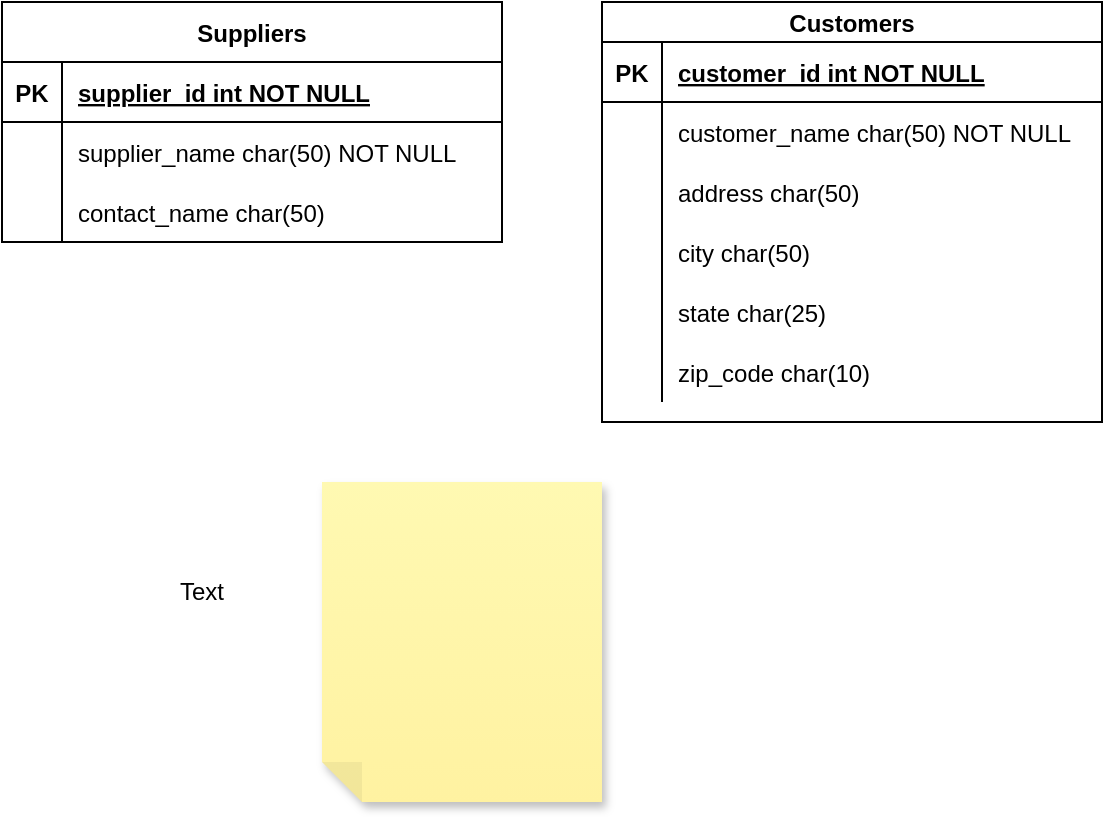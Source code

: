 <mxfile>
    <diagram name="第 1 页" id="lGzK6nqAaEhVrRTSABqw">
        <mxGraphModel dx="718" dy="696" grid="1" gridSize="10" guides="1" tooltips="1" connect="1" arrows="1" fold="1" page="1" pageScale="1" pageWidth="827" pageHeight="1169" math="0" shadow="0" adaptiveColors="auto">
            <root>
                <mxCell id="0"/>
                <mxCell id="1" parent="0"/>
                <mxCell id="VZfDnAYqVu4Ci9I5gHqw-70" value="" style="group" parent="1" vertex="1" connectable="0">
                    <mxGeometry x="70" y="30" width="550" height="210" as="geometry"/>
                </mxCell>
                <mxCell id="VZfDnAYqVu4Ci9I5gHqw-71" value="Suppliers" style="shape=table;startSize=30;container=1;collapsible=1;childLayout=tableLayout;fixedRows=1;rowLines=0;fontStyle=1;align=center;resizeLast=1;" parent="VZfDnAYqVu4Ci9I5gHqw-70" vertex="1">
                    <mxGeometry width="250" height="120" as="geometry">
                        <mxRectangle x="90" y="70" width="90" height="30" as="alternateBounds"/>
                    </mxGeometry>
                </mxCell>
                <mxCell id="VZfDnAYqVu4Ci9I5gHqw-72" value="" style="shape=tableRow;horizontal=0;startSize=0;swimlaneHead=0;swimlaneBody=0;fillColor=none;collapsible=0;dropTarget=0;points=[[0,0.5],[1,0.5]];portConstraint=eastwest;strokeColor=inherit;top=0;left=0;right=0;bottom=1;" parent="VZfDnAYqVu4Ci9I5gHqw-71" vertex="1">
                    <mxGeometry y="30" width="250" height="30" as="geometry"/>
                </mxCell>
                <mxCell id="VZfDnAYqVu4Ci9I5gHqw-73" value="PK" style="shape=partialRectangle;overflow=hidden;connectable=0;fillColor=none;strokeColor=inherit;top=0;left=0;bottom=0;right=0;fontStyle=1;" parent="VZfDnAYqVu4Ci9I5gHqw-72" vertex="1">
                    <mxGeometry width="30" height="30" as="geometry">
                        <mxRectangle width="30" height="30" as="alternateBounds"/>
                    </mxGeometry>
                </mxCell>
                <mxCell id="VZfDnAYqVu4Ci9I5gHqw-74" value="supplier_id int NOT NULL " style="shape=partialRectangle;overflow=hidden;connectable=0;fillColor=none;align=left;strokeColor=inherit;top=0;left=0;bottom=0;right=0;spacingLeft=6;fontStyle=5;" parent="VZfDnAYqVu4Ci9I5gHqw-72" vertex="1">
                    <mxGeometry x="30" width="220" height="30" as="geometry">
                        <mxRectangle width="220" height="30" as="alternateBounds"/>
                    </mxGeometry>
                </mxCell>
                <mxCell id="VZfDnAYqVu4Ci9I5gHqw-75" value="" style="shape=tableRow;horizontal=0;startSize=0;swimlaneHead=0;swimlaneBody=0;fillColor=none;collapsible=0;dropTarget=0;points=[[0,0.5],[1,0.5]];portConstraint=eastwest;strokeColor=inherit;top=0;left=0;right=0;bottom=0;" parent="VZfDnAYqVu4Ci9I5gHqw-71" vertex="1">
                    <mxGeometry y="60" width="250" height="30" as="geometry"/>
                </mxCell>
                <mxCell id="VZfDnAYqVu4Ci9I5gHqw-76" value="" style="shape=partialRectangle;overflow=hidden;connectable=0;fillColor=none;strokeColor=inherit;top=0;left=0;bottom=0;right=0;" parent="VZfDnAYqVu4Ci9I5gHqw-75" vertex="1">
                    <mxGeometry width="30" height="30" as="geometry">
                        <mxRectangle width="30" height="30" as="alternateBounds"/>
                    </mxGeometry>
                </mxCell>
                <mxCell id="VZfDnAYqVu4Ci9I5gHqw-77" value="supplier_name char(50) NOT NULL" style="shape=partialRectangle;overflow=hidden;connectable=0;fillColor=none;align=left;strokeColor=inherit;top=0;left=0;bottom=0;right=0;spacingLeft=6;" parent="VZfDnAYqVu4Ci9I5gHqw-75" vertex="1">
                    <mxGeometry x="30" width="220" height="30" as="geometry">
                        <mxRectangle width="220" height="30" as="alternateBounds"/>
                    </mxGeometry>
                </mxCell>
                <mxCell id="VZfDnAYqVu4Ci9I5gHqw-78" value="" style="shape=tableRow;horizontal=0;startSize=0;swimlaneHead=0;swimlaneBody=0;fillColor=none;collapsible=0;dropTarget=0;points=[[0,0.5],[1,0.5]];portConstraint=eastwest;strokeColor=inherit;top=0;left=0;right=0;bottom=0;" parent="VZfDnAYqVu4Ci9I5gHqw-71" vertex="1">
                    <mxGeometry y="90" width="250" height="30" as="geometry"/>
                </mxCell>
                <mxCell id="VZfDnAYqVu4Ci9I5gHqw-79" value="" style="shape=partialRectangle;overflow=hidden;connectable=0;fillColor=none;strokeColor=inherit;top=0;left=0;bottom=0;right=0;" parent="VZfDnAYqVu4Ci9I5gHqw-78" vertex="1">
                    <mxGeometry width="30" height="30" as="geometry">
                        <mxRectangle width="30" height="30" as="alternateBounds"/>
                    </mxGeometry>
                </mxCell>
                <mxCell id="VZfDnAYqVu4Ci9I5gHqw-80" value="contact_name char(50)" style="shape=partialRectangle;overflow=hidden;connectable=0;fillColor=none;align=left;strokeColor=inherit;top=0;left=0;bottom=0;right=0;spacingLeft=6;" parent="VZfDnAYqVu4Ci9I5gHqw-78" vertex="1">
                    <mxGeometry x="30" width="220" height="30" as="geometry">
                        <mxRectangle width="220" height="30" as="alternateBounds"/>
                    </mxGeometry>
                </mxCell>
                <mxCell id="VZfDnAYqVu4Ci9I5gHqw-81" value="Customers" style="shape=table;startSize=20;container=1;collapsible=1;childLayout=tableLayout;fixedRows=1;rowLines=0;fontStyle=1;align=center;resizeLast=1;" parent="VZfDnAYqVu4Ci9I5gHqw-70" vertex="1">
                    <mxGeometry x="300" width="250" height="210" as="geometry"/>
                </mxCell>
                <mxCell id="VZfDnAYqVu4Ci9I5gHqw-82" value="" style="shape=tableRow;horizontal=0;startSize=0;swimlaneHead=0;swimlaneBody=0;fillColor=none;collapsible=0;dropTarget=0;points=[[0,0.5],[1,0.5]];portConstraint=eastwest;strokeColor=inherit;top=0;left=0;right=0;bottom=1;" parent="VZfDnAYqVu4Ci9I5gHqw-81" vertex="1">
                    <mxGeometry y="20" width="250" height="30" as="geometry"/>
                </mxCell>
                <mxCell id="VZfDnAYqVu4Ci9I5gHqw-83" value="PK" style="shape=partialRectangle;overflow=hidden;connectable=0;fillColor=none;strokeColor=inherit;top=0;left=0;bottom=0;right=0;fontStyle=1;" parent="VZfDnAYqVu4Ci9I5gHqw-82" vertex="1">
                    <mxGeometry width="30" height="30" as="geometry">
                        <mxRectangle width="30" height="30" as="alternateBounds"/>
                    </mxGeometry>
                </mxCell>
                <mxCell id="VZfDnAYqVu4Ci9I5gHqw-84" value="customer_id int NOT NULL " style="shape=partialRectangle;overflow=hidden;connectable=0;fillColor=none;align=left;strokeColor=inherit;top=0;left=0;bottom=0;right=0;spacingLeft=6;fontStyle=5;" parent="VZfDnAYqVu4Ci9I5gHqw-82" vertex="1">
                    <mxGeometry x="30" width="220" height="30" as="geometry">
                        <mxRectangle width="220" height="30" as="alternateBounds"/>
                    </mxGeometry>
                </mxCell>
                <mxCell id="VZfDnAYqVu4Ci9I5gHqw-85" value="" style="shape=tableRow;horizontal=0;startSize=0;swimlaneHead=0;swimlaneBody=0;fillColor=none;collapsible=0;dropTarget=0;points=[[0,0.5],[1,0.5]];portConstraint=eastwest;strokeColor=inherit;top=0;left=0;right=0;bottom=0;" parent="VZfDnAYqVu4Ci9I5gHqw-81" vertex="1">
                    <mxGeometry y="50" width="250" height="30" as="geometry"/>
                </mxCell>
                <mxCell id="VZfDnAYqVu4Ci9I5gHqw-86" value="" style="shape=partialRectangle;overflow=hidden;connectable=0;fillColor=none;strokeColor=inherit;top=0;left=0;bottom=0;right=0;" parent="VZfDnAYqVu4Ci9I5gHqw-85" vertex="1">
                    <mxGeometry width="30" height="30" as="geometry">
                        <mxRectangle width="30" height="30" as="alternateBounds"/>
                    </mxGeometry>
                </mxCell>
                <mxCell id="VZfDnAYqVu4Ci9I5gHqw-87" value="customer_name char(50) NOT NULL" style="shape=partialRectangle;overflow=hidden;connectable=0;fillColor=none;align=left;strokeColor=inherit;top=0;left=0;bottom=0;right=0;spacingLeft=6;" parent="VZfDnAYqVu4Ci9I5gHqw-85" vertex="1">
                    <mxGeometry x="30" width="220" height="30" as="geometry">
                        <mxRectangle width="220" height="30" as="alternateBounds"/>
                    </mxGeometry>
                </mxCell>
                <mxCell id="VZfDnAYqVu4Ci9I5gHqw-88" value="" style="shape=tableRow;horizontal=0;startSize=0;swimlaneHead=0;swimlaneBody=0;fillColor=none;collapsible=0;dropTarget=0;points=[[0,0.5],[1,0.5]];portConstraint=eastwest;strokeColor=inherit;top=0;left=0;right=0;bottom=0;" parent="VZfDnAYqVu4Ci9I5gHqw-81" vertex="1">
                    <mxGeometry y="80" width="250" height="30" as="geometry"/>
                </mxCell>
                <mxCell id="VZfDnAYqVu4Ci9I5gHqw-89" value="" style="shape=partialRectangle;overflow=hidden;connectable=0;fillColor=none;strokeColor=inherit;top=0;left=0;bottom=0;right=0;" parent="VZfDnAYqVu4Ci9I5gHqw-88" vertex="1">
                    <mxGeometry width="30" height="30" as="geometry">
                        <mxRectangle width="30" height="30" as="alternateBounds"/>
                    </mxGeometry>
                </mxCell>
                <mxCell id="VZfDnAYqVu4Ci9I5gHqw-90" value="address char(50)" style="shape=partialRectangle;overflow=hidden;connectable=0;fillColor=none;align=left;strokeColor=inherit;top=0;left=0;bottom=0;right=0;spacingLeft=6;" parent="VZfDnAYqVu4Ci9I5gHqw-88" vertex="1">
                    <mxGeometry x="30" width="220" height="30" as="geometry">
                        <mxRectangle width="220" height="30" as="alternateBounds"/>
                    </mxGeometry>
                </mxCell>
                <mxCell id="VZfDnAYqVu4Ci9I5gHqw-91" value="" style="shape=tableRow;horizontal=0;startSize=0;swimlaneHead=0;swimlaneBody=0;fillColor=none;collapsible=0;dropTarget=0;points=[[0,0.5],[1,0.5]];portConstraint=eastwest;strokeColor=inherit;top=0;left=0;right=0;bottom=0;" parent="VZfDnAYqVu4Ci9I5gHqw-81" vertex="1">
                    <mxGeometry y="110" width="250" height="30" as="geometry"/>
                </mxCell>
                <mxCell id="VZfDnAYqVu4Ci9I5gHqw-92" value="" style="shape=partialRectangle;overflow=hidden;connectable=0;fillColor=none;strokeColor=inherit;top=0;left=0;bottom=0;right=0;" parent="VZfDnAYqVu4Ci9I5gHqw-91" vertex="1">
                    <mxGeometry width="30" height="30" as="geometry">
                        <mxRectangle width="30" height="30" as="alternateBounds"/>
                    </mxGeometry>
                </mxCell>
                <mxCell id="VZfDnAYqVu4Ci9I5gHqw-93" value="city char(50)" style="shape=partialRectangle;overflow=hidden;connectable=0;fillColor=none;align=left;strokeColor=inherit;top=0;left=0;bottom=0;right=0;spacingLeft=6;" parent="VZfDnAYqVu4Ci9I5gHqw-91" vertex="1">
                    <mxGeometry x="30" width="220" height="30" as="geometry">
                        <mxRectangle width="220" height="30" as="alternateBounds"/>
                    </mxGeometry>
                </mxCell>
                <mxCell id="VZfDnAYqVu4Ci9I5gHqw-94" value="" style="shape=tableRow;horizontal=0;startSize=0;swimlaneHead=0;swimlaneBody=0;fillColor=none;collapsible=0;dropTarget=0;points=[[0,0.5],[1,0.5]];portConstraint=eastwest;strokeColor=inherit;top=0;left=0;right=0;bottom=0;" parent="VZfDnAYqVu4Ci9I5gHqw-81" vertex="1">
                    <mxGeometry y="140" width="250" height="30" as="geometry"/>
                </mxCell>
                <mxCell id="VZfDnAYqVu4Ci9I5gHqw-95" value="" style="shape=partialRectangle;overflow=hidden;connectable=0;fillColor=none;strokeColor=inherit;top=0;left=0;bottom=0;right=0;" parent="VZfDnAYqVu4Ci9I5gHqw-94" vertex="1">
                    <mxGeometry width="30" height="30" as="geometry">
                        <mxRectangle width="30" height="30" as="alternateBounds"/>
                    </mxGeometry>
                </mxCell>
                <mxCell id="VZfDnAYqVu4Ci9I5gHqw-96" value="state char(25)" style="shape=partialRectangle;overflow=hidden;connectable=0;fillColor=none;align=left;strokeColor=inherit;top=0;left=0;bottom=0;right=0;spacingLeft=6;" parent="VZfDnAYqVu4Ci9I5gHqw-94" vertex="1">
                    <mxGeometry x="30" width="220" height="30" as="geometry">
                        <mxRectangle width="220" height="30" as="alternateBounds"/>
                    </mxGeometry>
                </mxCell>
                <mxCell id="VZfDnAYqVu4Ci9I5gHqw-97" value="" style="shape=tableRow;horizontal=0;startSize=0;swimlaneHead=0;swimlaneBody=0;fillColor=none;collapsible=0;dropTarget=0;points=[[0,0.5],[1,0.5]];portConstraint=eastwest;strokeColor=inherit;top=0;left=0;right=0;bottom=0;" parent="VZfDnAYqVu4Ci9I5gHqw-81" vertex="1">
                    <mxGeometry y="170" width="250" height="30" as="geometry"/>
                </mxCell>
                <mxCell id="VZfDnAYqVu4Ci9I5gHqw-98" value="" style="shape=partialRectangle;overflow=hidden;connectable=0;fillColor=none;strokeColor=inherit;top=0;left=0;bottom=0;right=0;" parent="VZfDnAYqVu4Ci9I5gHqw-97" vertex="1">
                    <mxGeometry width="30" height="30" as="geometry">
                        <mxRectangle width="30" height="30" as="alternateBounds"/>
                    </mxGeometry>
                </mxCell>
                <mxCell id="VZfDnAYqVu4Ci9I5gHqw-99" value="zip_code char(10)" style="shape=partialRectangle;overflow=hidden;connectable=0;fillColor=none;align=left;strokeColor=inherit;top=0;left=0;bottom=0;right=0;spacingLeft=6;" parent="VZfDnAYqVu4Ci9I5gHqw-97" vertex="1">
                    <mxGeometry x="30" width="220" height="30" as="geometry">
                        <mxRectangle width="220" height="30" as="alternateBounds"/>
                    </mxGeometry>
                </mxCell>
                <mxCell id="2" value="Text" style="text;strokeColor=none;align=center;fillColor=none;html=1;verticalAlign=middle;whiteSpace=wrap;rounded=0;" vertex="1" parent="1">
                    <mxGeometry x="140" y="310" width="60" height="30" as="geometry"/>
                </mxCell>
                <mxCell id="3" value="" style="shape=note;whiteSpace=wrap;html=1;backgroundOutline=1;fontColor=#000000;darkOpacity=0.05;fillColor=#FFF9B2;strokeColor=none;fillStyle=solid;direction=west;gradientDirection=north;gradientColor=#FFF2A1;shadow=1;size=20;pointerEvents=1;" vertex="1" parent="1">
                    <mxGeometry x="230" y="270" width="140" height="160" as="geometry"/>
                </mxCell>
            </root>
        </mxGraphModel>
    </diagram>
</mxfile>